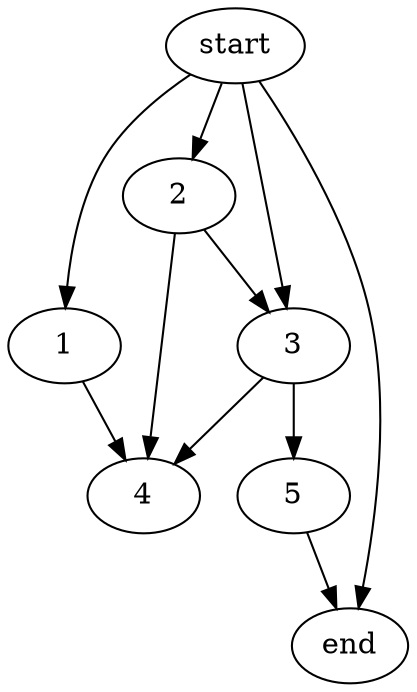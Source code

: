 digraph myGraph {
	1 -> 4
	2 -> 3
	2 -> 4
	3 -> 4
	3 -> 5
	5 -> end
	start -> 1
	start -> 2
	start -> 3
	start -> end
}